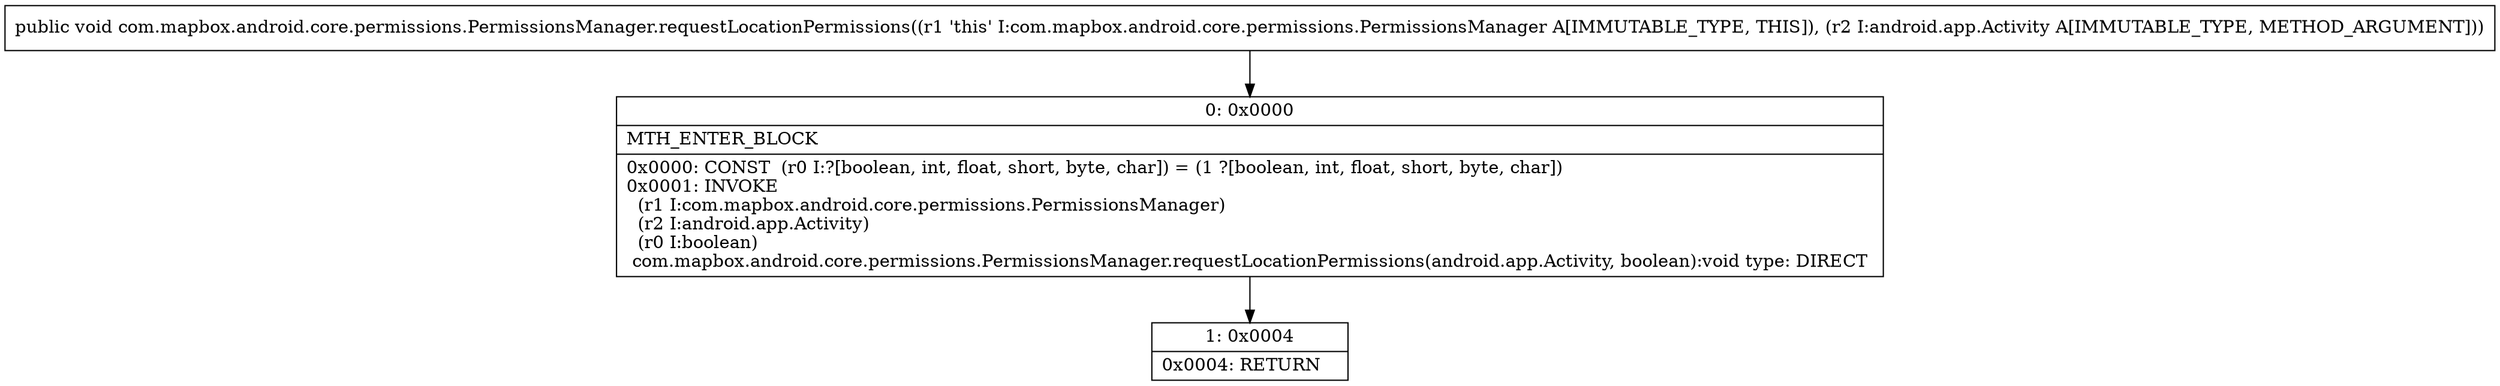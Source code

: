 digraph "CFG forcom.mapbox.android.core.permissions.PermissionsManager.requestLocationPermissions(Landroid\/app\/Activity;)V" {
Node_0 [shape=record,label="{0\:\ 0x0000|MTH_ENTER_BLOCK\l|0x0000: CONST  (r0 I:?[boolean, int, float, short, byte, char]) = (1 ?[boolean, int, float, short, byte, char]) \l0x0001: INVOKE  \l  (r1 I:com.mapbox.android.core.permissions.PermissionsManager)\l  (r2 I:android.app.Activity)\l  (r0 I:boolean)\l com.mapbox.android.core.permissions.PermissionsManager.requestLocationPermissions(android.app.Activity, boolean):void type: DIRECT \l}"];
Node_1 [shape=record,label="{1\:\ 0x0004|0x0004: RETURN   \l}"];
MethodNode[shape=record,label="{public void com.mapbox.android.core.permissions.PermissionsManager.requestLocationPermissions((r1 'this' I:com.mapbox.android.core.permissions.PermissionsManager A[IMMUTABLE_TYPE, THIS]), (r2 I:android.app.Activity A[IMMUTABLE_TYPE, METHOD_ARGUMENT])) }"];
MethodNode -> Node_0;
Node_0 -> Node_1;
}

